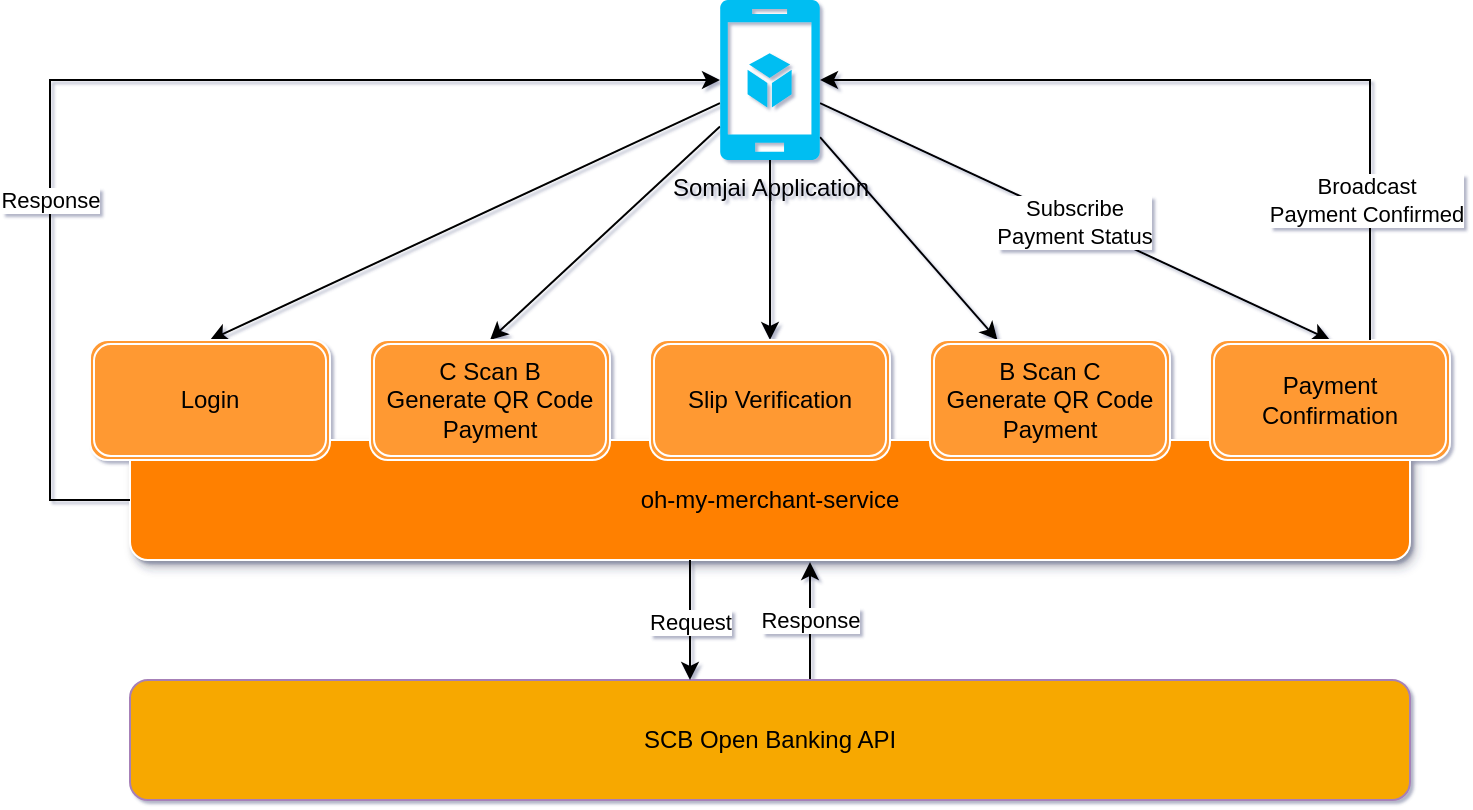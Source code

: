 <mxfile version="13.6.2" type="device"><diagram id="PIfIjaEzEuq91473oL2F" name="Page-1"><mxGraphModel dx="1999" dy="621" grid="1" gridSize="10" guides="1" tooltips="1" connect="1" arrows="1" fold="1" page="1" pageScale="1" pageWidth="827" pageHeight="1169" math="0" shadow="1"><root><mxCell id="0"/><mxCell id="1" parent="0"/><mxCell id="5AOfghhgOtaQC6Mr6NWB-63" style="edgeStyle=orthogonalEdgeStyle;rounded=0;orthogonalLoop=1;jettySize=auto;html=1;" parent="1" source="5AOfghhgOtaQC6Mr6NWB-21" edge="1"><mxGeometry relative="1" as="geometry"><Array as="points"><mxPoint x="-380" y="381"/></Array><mxPoint x="-380" y="381" as="targetPoint"/></mxGeometry></mxCell><mxCell id="WNgR0RxIiSF5alGPkeSG-3" value="Response" style="edgeLabel;html=1;align=center;verticalAlign=middle;resizable=0;points=[];" parent="5AOfghhgOtaQC6Mr6NWB-63" vertex="1" connectable="0"><mxGeometry x="0.016" relative="1" as="geometry"><mxPoint as="offset"/></mxGeometry></mxCell><mxCell id="5AOfghhgOtaQC6Mr6NWB-21" value="SCB Open Banking API" style="rounded=1;whiteSpace=wrap;html=1;fillColor=#F7A802;strokeColor=#A680B8;" parent="1" vertex="1"><mxGeometry x="-720" y="440" width="640" height="60" as="geometry"/></mxCell><mxCell id="5AOfghhgOtaQC6Mr6NWB-51" style="rounded=0;orthogonalLoop=1;jettySize=auto;html=1;" parent="1" source="EzvvBagTnJBX6XTIiqgM-4" target="5AOfghhgOtaQC6Mr6NWB-41" edge="1"><mxGeometry relative="1" as="geometry"/></mxCell><mxCell id="5AOfghhgOtaQC6Mr6NWB-52" style="rounded=0;orthogonalLoop=1;jettySize=auto;html=1;" parent="1" source="EzvvBagTnJBX6XTIiqgM-4" target="5AOfghhgOtaQC6Mr6NWB-40" edge="1"><mxGeometry relative="1" as="geometry"/></mxCell><mxCell id="5AOfghhgOtaQC6Mr6NWB-53" style="rounded=0;orthogonalLoop=1;jettySize=auto;html=1;entryX=0.5;entryY=0;entryDx=0;entryDy=0;" parent="1" source="EzvvBagTnJBX6XTIiqgM-4" target="5AOfghhgOtaQC6Mr6NWB-39" edge="1"><mxGeometry relative="1" as="geometry"/></mxCell><mxCell id="5AOfghhgOtaQC6Mr6NWB-54" style="rounded=0;orthogonalLoop=1;jettySize=auto;html=1;entryX=0.5;entryY=0;entryDx=0;entryDy=0;" parent="1" source="EzvvBagTnJBX6XTIiqgM-4" target="5AOfghhgOtaQC6Mr6NWB-29" edge="1"><mxGeometry relative="1" as="geometry"/></mxCell><mxCell id="5AOfghhgOtaQC6Mr6NWB-55" value="Subscribe&lt;br&gt;Payment Status" style="rounded=0;orthogonalLoop=1;jettySize=auto;html=1;entryX=0.5;entryY=0;entryDx=0;entryDy=0;" parent="1" source="EzvvBagTnJBX6XTIiqgM-4" target="5AOfghhgOtaQC6Mr6NWB-50" edge="1"><mxGeometry relative="1" as="geometry"/></mxCell><mxCell id="EzvvBagTnJBX6XTIiqgM-4" value="Somjai Application" style="verticalLabelPosition=bottom;html=1;verticalAlign=top;align=center;strokeColor=none;fillColor=#00BEF2;shape=mxgraph.azure.mobile_services;pointerEvents=1;" parent="1" vertex="1"><mxGeometry x="-425" y="100" width="50" height="80" as="geometry"/></mxCell><mxCell id="5AOfghhgOtaQC6Mr6NWB-56" value="" style="group" parent="1" vertex="1" connectable="0"><mxGeometry x="-740" y="270" width="680" height="120" as="geometry"/></mxCell><mxCell id="5AOfghhgOtaQC6Mr6NWB-22" value="oh-my-merchant-service" style="rounded=1;whiteSpace=wrap;html=1;fillColor=#FF8000;shadow=1;strokeColor=#FFFFFF;" parent="5AOfghhgOtaQC6Mr6NWB-56" vertex="1"><mxGeometry x="20" y="50" width="640" height="60" as="geometry"/></mxCell><mxCell id="5AOfghhgOtaQC6Mr6NWB-29" value="&lt;span&gt;Login&lt;/span&gt;" style="shape=ext;double=1;rounded=1;whiteSpace=wrap;html=1;shadow=0;strokeColor=#FFFFFF;fillColor=#FF9933;" parent="5AOfghhgOtaQC6Mr6NWB-56" vertex="1"><mxGeometry width="120" height="60" as="geometry"/></mxCell><mxCell id="5AOfghhgOtaQC6Mr6NWB-39" value="C Scan B&lt;br&gt;Generate QR Code&lt;br&gt;Payment" style="shape=ext;double=1;rounded=1;whiteSpace=wrap;html=1;shadow=0;strokeColor=#FFFFFF;fillColor=#FF9933;" parent="5AOfghhgOtaQC6Mr6NWB-56" vertex="1"><mxGeometry x="140" width="120" height="60" as="geometry"/></mxCell><mxCell id="5AOfghhgOtaQC6Mr6NWB-40" value="B Scan C&lt;br&gt;Generate QR Code&lt;br&gt;Payment" style="shape=ext;double=1;rounded=1;whiteSpace=wrap;html=1;shadow=0;strokeColor=#FFFFFF;fillColor=#FF9933;" parent="5AOfghhgOtaQC6Mr6NWB-56" vertex="1"><mxGeometry x="420" width="120" height="60" as="geometry"/></mxCell><mxCell id="5AOfghhgOtaQC6Mr6NWB-41" value="Slip Verification" style="shape=ext;double=1;rounded=1;whiteSpace=wrap;html=1;shadow=0;strokeColor=#FFFFFF;fillColor=#FF9933;" parent="5AOfghhgOtaQC6Mr6NWB-56" vertex="1"><mxGeometry x="280" width="120" height="60" as="geometry"/></mxCell><mxCell id="5AOfghhgOtaQC6Mr6NWB-50" value="Payment Confirmation" style="shape=ext;double=1;rounded=1;whiteSpace=wrap;html=1;shadow=0;strokeColor=#FFFFFF;fillColor=#FF9933;" parent="5AOfghhgOtaQC6Mr6NWB-56" vertex="1"><mxGeometry x="560" width="120" height="60" as="geometry"/></mxCell><mxCell id="5AOfghhgOtaQC6Mr6NWB-59" style="edgeStyle=orthogonalEdgeStyle;rounded=0;orthogonalLoop=1;jettySize=auto;html=1;entryX=1;entryY=0.5;entryDx=0;entryDy=0;entryPerimeter=0;" parent="1" source="5AOfghhgOtaQC6Mr6NWB-50" target="EzvvBagTnJBX6XTIiqgM-4" edge="1"><mxGeometry relative="1" as="geometry"><Array as="points"><mxPoint x="-100" y="140"/></Array></mxGeometry></mxCell><mxCell id="5AOfghhgOtaQC6Mr6NWB-60" value="Broadcast&lt;br&gt;Payment Confirmed" style="edgeLabel;html=1;align=center;verticalAlign=middle;resizable=0;points=[];" parent="5AOfghhgOtaQC6Mr6NWB-59" vertex="1" connectable="0"><mxGeometry x="-0.196" y="97" relative="1" as="geometry"><mxPoint x="30.65" y="-37.06" as="offset"/></mxGeometry></mxCell><mxCell id="5AOfghhgOtaQC6Mr6NWB-62" value="" style="edgeStyle=orthogonalEdgeStyle;rounded=0;orthogonalLoop=1;jettySize=auto;html=1;" parent="1" source="5AOfghhgOtaQC6Mr6NWB-22" target="5AOfghhgOtaQC6Mr6NWB-21" edge="1"><mxGeometry x="-0.333" relative="1" as="geometry"><Array as="points"><mxPoint x="-440" y="400"/><mxPoint x="-440" y="400"/></Array><mxPoint as="offset"/></mxGeometry></mxCell><mxCell id="WNgR0RxIiSF5alGPkeSG-2" value="Request" style="edgeLabel;html=1;align=center;verticalAlign=middle;resizable=0;points=[];" parent="5AOfghhgOtaQC6Mr6NWB-62" vertex="1" connectable="0"><mxGeometry x="-0.272" relative="1" as="geometry"><mxPoint y="8.25" as="offset"/></mxGeometry></mxCell><mxCell id="5AOfghhgOtaQC6Mr6NWB-69" style="edgeStyle=orthogonalEdgeStyle;rounded=0;orthogonalLoop=1;jettySize=auto;html=1;shadow=0;entryX=0;entryY=0.5;entryDx=0;entryDy=0;entryPerimeter=0;" parent="1" source="5AOfghhgOtaQC6Mr6NWB-22" target="EzvvBagTnJBX6XTIiqgM-4" edge="1"><mxGeometry relative="1" as="geometry"><mxPoint x="-780" y="140" as="targetPoint"/><Array as="points"><mxPoint x="-760" y="350"/><mxPoint x="-760" y="140"/></Array></mxGeometry></mxCell><mxCell id="5AOfghhgOtaQC6Mr6NWB-70" value="Response" style="edgeLabel;html=1;align=center;verticalAlign=middle;resizable=0;points=[];" parent="5AOfghhgOtaQC6Mr6NWB-69" vertex="1" connectable="0"><mxGeometry x="-0.423" y="-3" relative="1" as="geometry"><mxPoint x="-3" y="-21" as="offset"/></mxGeometry></mxCell></root></mxGraphModel></diagram></mxfile>